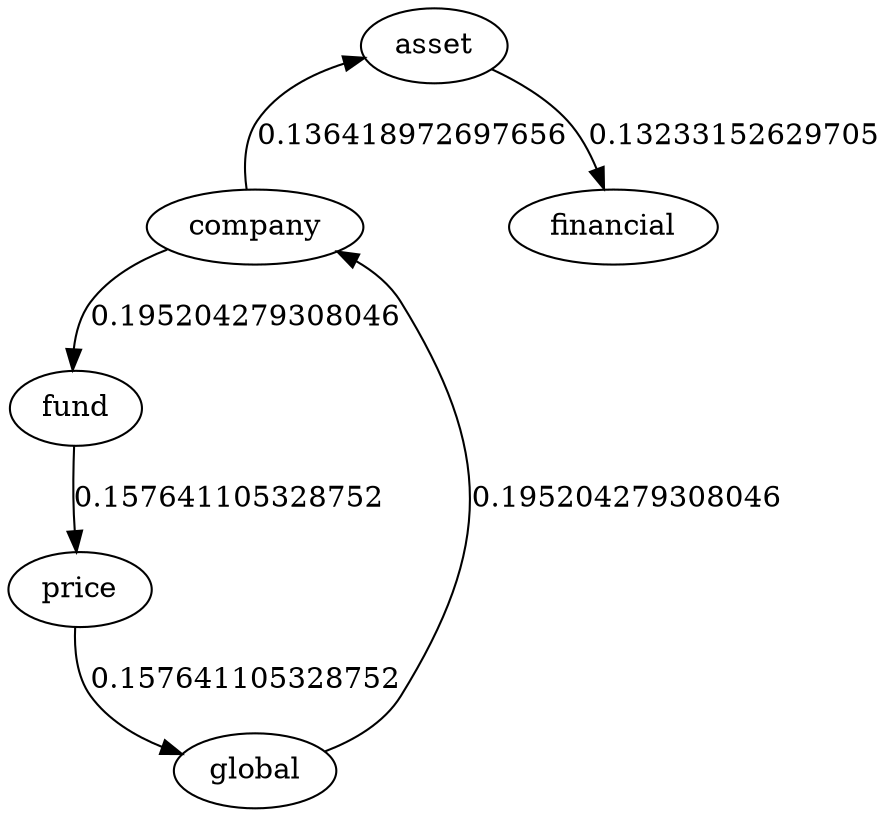 digraph family {
	size="10,10";
asset->company[len=4.09074308190703,label=0.136418972697656,dir=back];
asset->financial[len=4.10300542110885,label=0.13233152629705];
fund->price[len=4.02707668401374,label=0.157641105328752];
price->global[len=4.02707668401374,label=0.157641105328752];
global->company[len=3.91438716207586,label=0.195204279308046];
company->fund[len=3.91438716207586,label=0.195204279308046];
}
